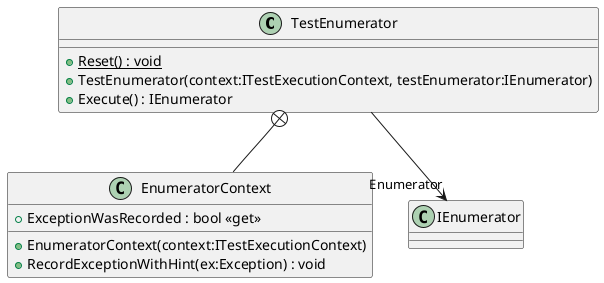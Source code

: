 @startuml
class TestEnumerator {
    + {static} Reset() : void
    + TestEnumerator(context:ITestExecutionContext, testEnumerator:IEnumerator)
    + Execute() : IEnumerator
}
class EnumeratorContext {
    + EnumeratorContext(context:ITestExecutionContext)
    + ExceptionWasRecorded : bool <<get>>
    + RecordExceptionWithHint(ex:Exception) : void
}
TestEnumerator --> "Enumerator" IEnumerator
TestEnumerator +-- EnumeratorContext
@enduml
